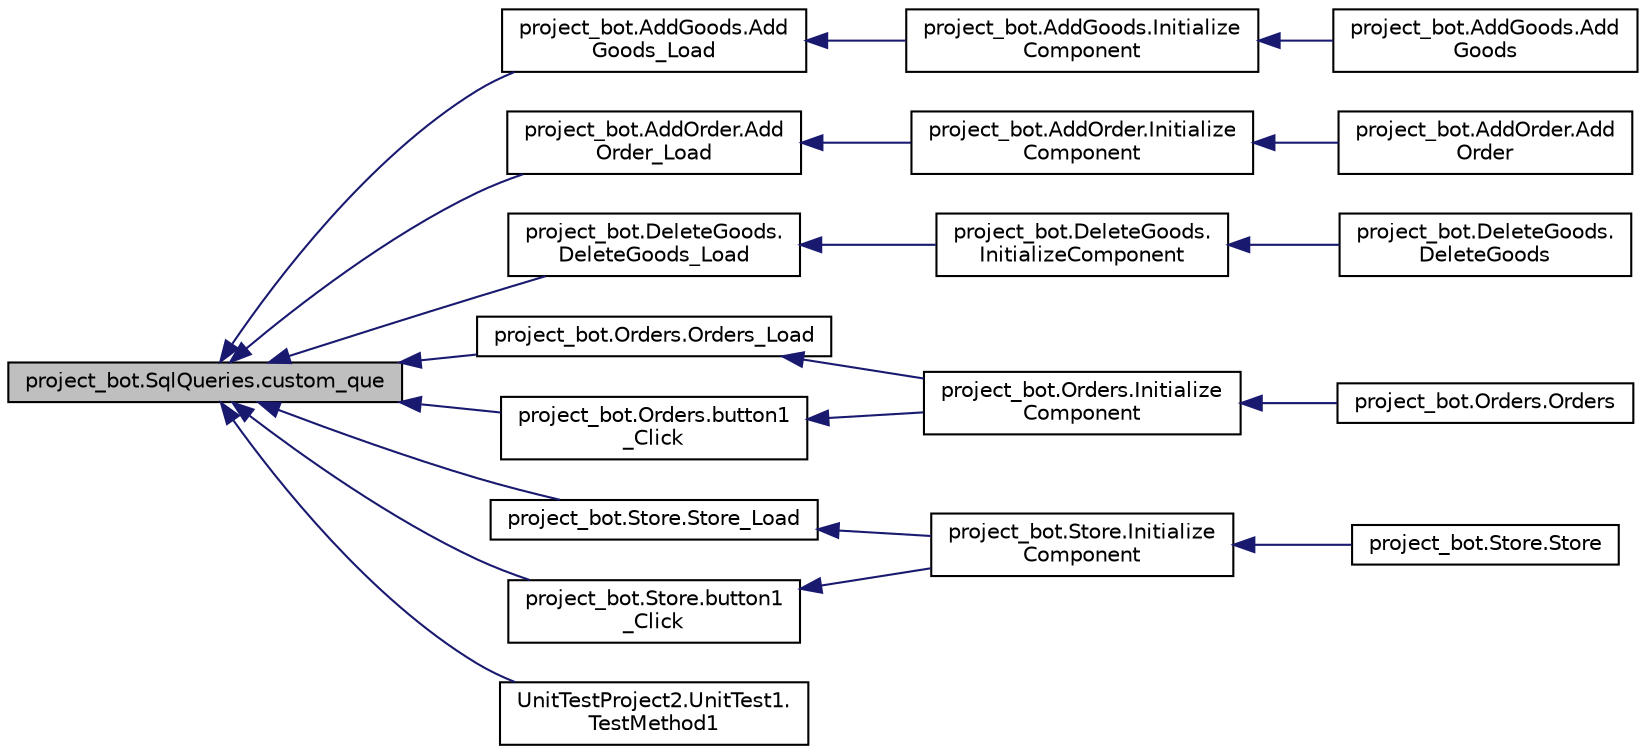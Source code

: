 digraph "project_bot.SqlQueries.custom_que"
{
  edge [fontname="Helvetica",fontsize="10",labelfontname="Helvetica",labelfontsize="10"];
  node [fontname="Helvetica",fontsize="10",shape=record];
  rankdir="LR";
  Node6 [label="project_bot.SqlQueries.custom_que",height=0.2,width=0.4,color="black", fillcolor="grey75", style="filled", fontcolor="black"];
  Node6 -> Node7 [dir="back",color="midnightblue",fontsize="10",style="solid",fontname="Helvetica"];
  Node7 [label="project_bot.AddGoods.Add\lGoods_Load",height=0.2,width=0.4,color="black", fillcolor="white", style="filled",URL="$classproject__bot_1_1_add_goods.html#acff8099e110541177e1c0c6999a1f011"];
  Node7 -> Node8 [dir="back",color="midnightblue",fontsize="10",style="solid",fontname="Helvetica"];
  Node8 [label="project_bot.AddGoods.Initialize\lComponent",height=0.2,width=0.4,color="black", fillcolor="white", style="filled",URL="$classproject__bot_1_1_add_goods.html#a3b9c4da6e418aa004cfe639221bfb99e",tooltip="Required method for Designer support - do not modify the contents of this method with the code editor..."];
  Node8 -> Node9 [dir="back",color="midnightblue",fontsize="10",style="solid",fontname="Helvetica"];
  Node9 [label="project_bot.AddGoods.Add\lGoods",height=0.2,width=0.4,color="black", fillcolor="white", style="filled",URL="$classproject__bot_1_1_add_goods.html#a3b3cc8b3f93a9fec4f422e7ab30c0dc7"];
  Node6 -> Node10 [dir="back",color="midnightblue",fontsize="10",style="solid",fontname="Helvetica"];
  Node10 [label="project_bot.AddOrder.Add\lOrder_Load",height=0.2,width=0.4,color="black", fillcolor="white", style="filled",URL="$classproject__bot_1_1_add_order.html#a3d32201f08112f66db4b7276f14b083d"];
  Node10 -> Node11 [dir="back",color="midnightblue",fontsize="10",style="solid",fontname="Helvetica"];
  Node11 [label="project_bot.AddOrder.Initialize\lComponent",height=0.2,width=0.4,color="black", fillcolor="white", style="filled",URL="$classproject__bot_1_1_add_order.html#a7e3d4f70086017c86773a3ae31bfb61f",tooltip="Required method for Designer support - do not modify the contents of this method with the code editor..."];
  Node11 -> Node12 [dir="back",color="midnightblue",fontsize="10",style="solid",fontname="Helvetica"];
  Node12 [label="project_bot.AddOrder.Add\lOrder",height=0.2,width=0.4,color="black", fillcolor="white", style="filled",URL="$classproject__bot_1_1_add_order.html#a70759d62195c7b92d5680be53ca76937"];
  Node6 -> Node13 [dir="back",color="midnightblue",fontsize="10",style="solid",fontname="Helvetica"];
  Node13 [label="project_bot.DeleteGoods.\lDeleteGoods_Load",height=0.2,width=0.4,color="black", fillcolor="white", style="filled",URL="$classproject__bot_1_1_delete_goods.html#af370b0ab48634b8319c7e059775194fa"];
  Node13 -> Node14 [dir="back",color="midnightblue",fontsize="10",style="solid",fontname="Helvetica"];
  Node14 [label="project_bot.DeleteGoods.\lInitializeComponent",height=0.2,width=0.4,color="black", fillcolor="white", style="filled",URL="$classproject__bot_1_1_delete_goods.html#a7bd2e7ba312bb180d8c75b6eb9c339b7",tooltip="Required method for Designer support - do not modify the contents of this method with the code editor..."];
  Node14 -> Node15 [dir="back",color="midnightblue",fontsize="10",style="solid",fontname="Helvetica"];
  Node15 [label="project_bot.DeleteGoods.\lDeleteGoods",height=0.2,width=0.4,color="black", fillcolor="white", style="filled",URL="$classproject__bot_1_1_delete_goods.html#aa54c37fcade489d8a3814b99d644bdc3"];
  Node6 -> Node16 [dir="back",color="midnightblue",fontsize="10",style="solid",fontname="Helvetica"];
  Node16 [label="project_bot.Orders.Orders_Load",height=0.2,width=0.4,color="black", fillcolor="white", style="filled",URL="$classproject__bot_1_1_orders.html#a5f7d269f76edc56e956c62726c541334"];
  Node16 -> Node17 [dir="back",color="midnightblue",fontsize="10",style="solid",fontname="Helvetica"];
  Node17 [label="project_bot.Orders.Initialize\lComponent",height=0.2,width=0.4,color="black", fillcolor="white", style="filled",URL="$classproject__bot_1_1_orders.html#a68deaeda6bfb30c919e85e7304037ad5",tooltip="Required method for Designer support - do not modify the contents of this method with the code editor..."];
  Node17 -> Node18 [dir="back",color="midnightblue",fontsize="10",style="solid",fontname="Helvetica"];
  Node18 [label="project_bot.Orders.Orders",height=0.2,width=0.4,color="black", fillcolor="white", style="filled",URL="$classproject__bot_1_1_orders.html#aa04aa43a7ce406ffe815e47f16422668"];
  Node6 -> Node19 [dir="back",color="midnightblue",fontsize="10",style="solid",fontname="Helvetica"];
  Node19 [label="project_bot.Orders.button1\l_Click",height=0.2,width=0.4,color="black", fillcolor="white", style="filled",URL="$classproject__bot_1_1_orders.html#adfd8b1ab81941bd2c3f22157d5e78378"];
  Node19 -> Node17 [dir="back",color="midnightblue",fontsize="10",style="solid",fontname="Helvetica"];
  Node6 -> Node20 [dir="back",color="midnightblue",fontsize="10",style="solid",fontname="Helvetica"];
  Node20 [label="project_bot.Store.Store_Load",height=0.2,width=0.4,color="black", fillcolor="white", style="filled",URL="$classproject__bot_1_1_store.html#a72c22ca4fb81518a9de8a519badd7e52"];
  Node20 -> Node21 [dir="back",color="midnightblue",fontsize="10",style="solid",fontname="Helvetica"];
  Node21 [label="project_bot.Store.Initialize\lComponent",height=0.2,width=0.4,color="black", fillcolor="white", style="filled",URL="$classproject__bot_1_1_store.html#a4b1bdbb3b9e66dedb0ae4d7b91884cdf",tooltip="Required method for Designer support - do not modify the contents of this method with the code editor..."];
  Node21 -> Node22 [dir="back",color="midnightblue",fontsize="10",style="solid",fontname="Helvetica"];
  Node22 [label="project_bot.Store.Store",height=0.2,width=0.4,color="black", fillcolor="white", style="filled",URL="$classproject__bot_1_1_store.html#a976f5080cbc11032a96aace4925c61a9"];
  Node6 -> Node23 [dir="back",color="midnightblue",fontsize="10",style="solid",fontname="Helvetica"];
  Node23 [label="project_bot.Store.button1\l_Click",height=0.2,width=0.4,color="black", fillcolor="white", style="filled",URL="$classproject__bot_1_1_store.html#a0a4530e8cbd5bb73b2e9c6aeb41b74d1"];
  Node23 -> Node21 [dir="back",color="midnightblue",fontsize="10",style="solid",fontname="Helvetica"];
  Node6 -> Node24 [dir="back",color="midnightblue",fontsize="10",style="solid",fontname="Helvetica"];
  Node24 [label="UnitTestProject2.UnitTest1.\lTestMethod1",height=0.2,width=0.4,color="black", fillcolor="white", style="filled",URL="$class_unit_test_project2_1_1_unit_test1.html#afd2fde1878f1f371cb7c11b9eac2efd8"];
}
